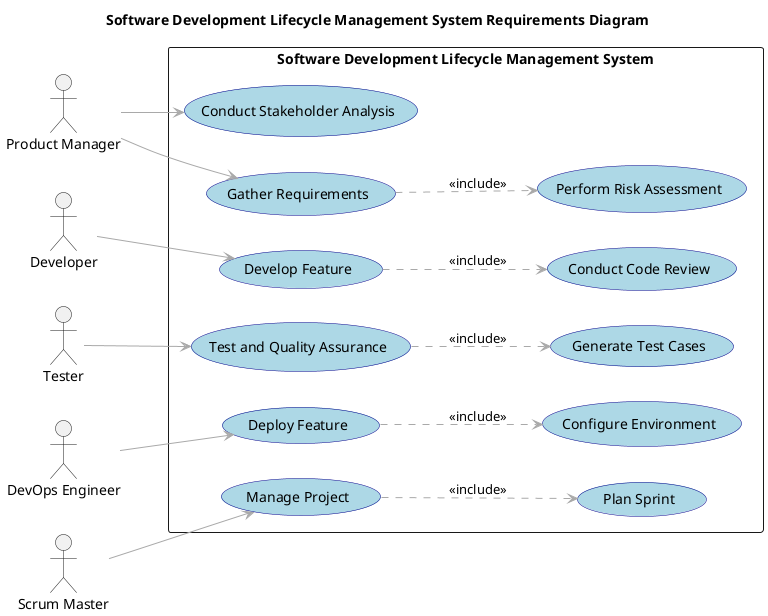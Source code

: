 @startuml
left to right direction
title Software Development Lifecycle Management System Requirements Diagram
skinparam usecase {
    BackgroundColor LightBlue
    BorderColor DarkBlue
    ArrowColor DarkGray
    ActorBorderColor Navy
}

actor "Product Manager" as Product_Manager
actor "Developer" as Developer
actor "Tester" as Tester
actor "DevOps Engineer" as DevOps_Engineer
actor "Scrum Master" as Scrum_Master

rectangle "Software Development Lifecycle Management System" {
    usecase "Conduct Stakeholder Analysis" as FR001
    Product_Manager --> FR001
    usecase "Gather Requirements" as FR002
    usecase "Perform Risk Assessment" as FR003
    FR002 ..> FR003 : <<include>>
    Product_Manager --> FR002
    usecase "Develop Feature" as FR004
    usecase "Conduct Code Review" as FR005
    FR004 ..> FR005 : <<include>>
    Developer --> FR004
    usecase "Test and Quality Assurance" as FR006
    usecase "Generate Test Cases" as FR007
    FR006 ..> FR007 : <<include>>
    Tester --> FR006
    usecase "Deploy Feature" as FR008
    usecase "Configure Environment" as FR009
    FR008 ..> FR009 : <<include>>
    DevOps_Engineer --> FR008
    usecase "Manage Project" as FR010
    usecase "Plan Sprint" as FR011
    FR010 ..> FR011 : <<include>>
    Scrum_Master --> FR010
}
@enduml